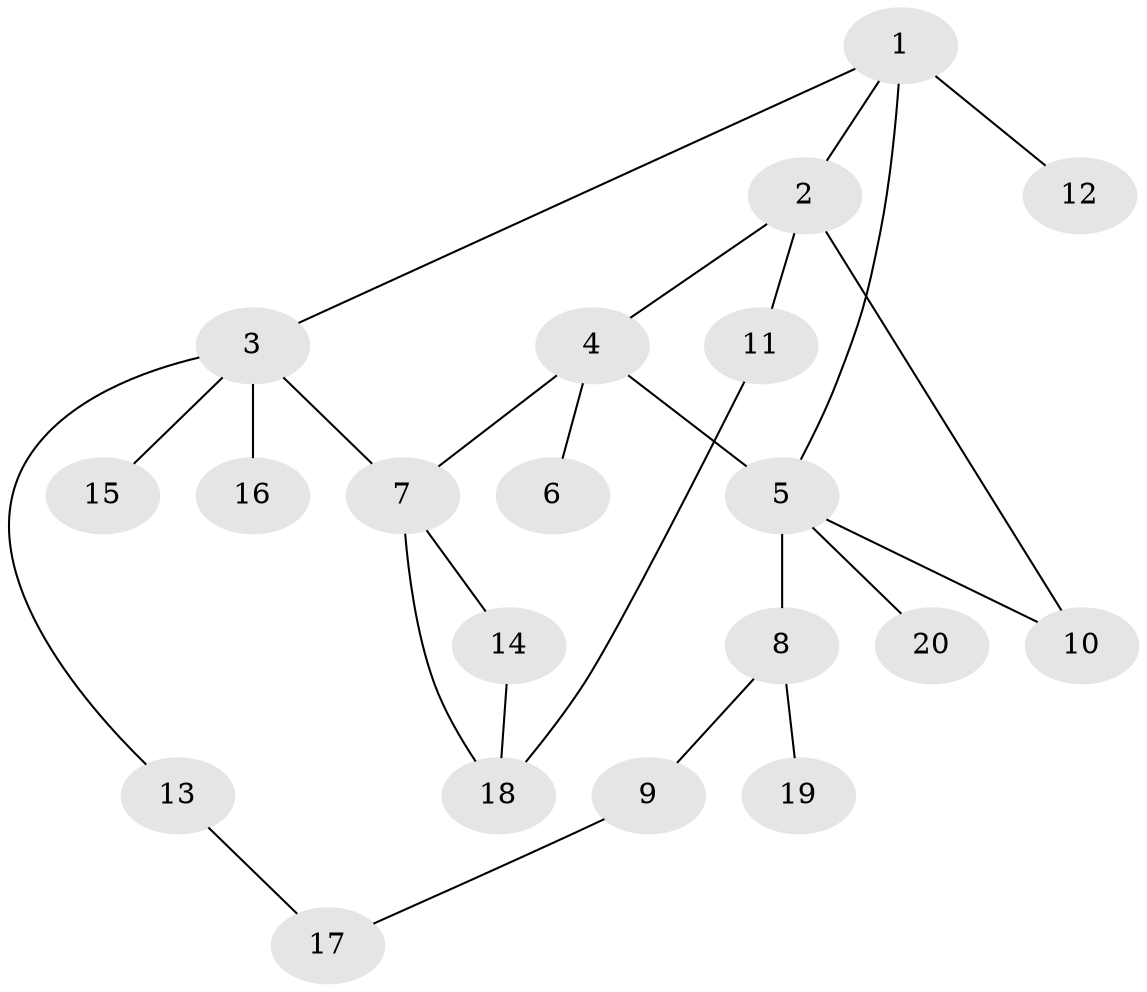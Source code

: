// Generated by graph-tools (version 1.1) at 2025/46/02/15/25 05:46:28]
// undirected, 20 vertices, 25 edges
graph export_dot {
graph [start="1"]
  node [color=gray90,style=filled];
  1;
  2;
  3;
  4;
  5;
  6;
  7;
  8;
  9;
  10;
  11;
  12;
  13;
  14;
  15;
  16;
  17;
  18;
  19;
  20;
  1 -- 2;
  1 -- 3;
  1 -- 5;
  1 -- 12;
  2 -- 4;
  2 -- 10;
  2 -- 11;
  3 -- 7;
  3 -- 13;
  3 -- 15;
  3 -- 16;
  4 -- 6;
  4 -- 5;
  4 -- 7;
  5 -- 8;
  5 -- 20;
  5 -- 10;
  7 -- 14;
  7 -- 18;
  8 -- 9;
  8 -- 19;
  9 -- 17;
  11 -- 18;
  13 -- 17;
  14 -- 18;
}
